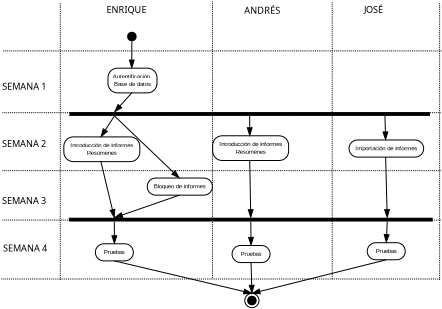 <?xml version="1.0" encoding="UTF-8"?>
<dia:diagram xmlns:dia="http://www.lysator.liu.se/~alla/dia/"><dia:layer name="Fondo" visible="true"><dia:object type="UML - State Term" version="0" id="O0"><dia:attribute name="obj_pos"><dia:point val="21.482,28.474"/></dia:attribute><dia:attribute name="obj_bb"><dia:rectangle val="21.482,28.474;22.982,29.974"/></dia:attribute><dia:attribute name="elem_corner"><dia:point val="21.482,28.474"/></dia:attribute><dia:attribute name="elem_width"><dia:real val="1.5"/></dia:attribute><dia:attribute name="elem_height"><dia:real val="1.5"/></dia:attribute><dia:attribute name="is_final"><dia:boolean val="true"/></dia:attribute></dia:object><dia:object type="UML - State Term" version="0" id="O1"><dia:attribute name="obj_pos"><dia:point val="9.103,0.95"/></dia:attribute><dia:attribute name="obj_bb"><dia:rectangle val="9.103,0.95;10.103,1.95"/></dia:attribute><dia:attribute name="elem_corner"><dia:point val="9.103,0.95"/></dia:attribute><dia:attribute name="elem_width"><dia:real val="1"/></dia:attribute><dia:attribute name="elem_height"><dia:real val="1"/></dia:attribute><dia:attribute name="is_final"><dia:boolean val="false"/></dia:attribute></dia:object><dia:object type="UML - Activity" version="0" id="O2"><dia:attribute name="obj_pos"><dia:point val="7.091,4.776"/></dia:attribute><dia:attribute name="obj_bb"><dia:rectangle val="7.091,4.776;12.091,7.376"/></dia:attribute><dia:attribute name="elem_corner"><dia:point val="7.091,4.776"/></dia:attribute><dia:attribute name="elem_width"><dia:real val="5"/></dia:attribute><dia:attribute name="elem_height"><dia:real val="2.6"/></dia:attribute><dia:attribute name="text"><dia:composite type="text"><dia:attribute name="string"><dia:string>#Autentificación
Base de datos#</dia:string></dia:attribute><dia:attribute name="font"><dia:font family="arial" style="0" name="Helvetica"/></dia:attribute><dia:attribute name="height"><dia:real val="0.8"/></dia:attribute><dia:attribute name="pos"><dia:point val="9.591,5.876"/></dia:attribute><dia:attribute name="color"><dia:color val="#000000"/></dia:attribute><dia:attribute name="alignment"><dia:enum val="1"/></dia:attribute></dia:composite></dia:attribute></dia:object><dia:object type="UML - Activity" version="0" id="O3"><dia:attribute name="obj_pos"><dia:point val="2.444,12.009"/></dia:attribute><dia:attribute name="obj_bb"><dia:rectangle val="2.444,12.009;10.244,14.609"/></dia:attribute><dia:attribute name="elem_corner"><dia:point val="2.444,12.009"/></dia:attribute><dia:attribute name="elem_width"><dia:real val="7.8"/></dia:attribute><dia:attribute name="elem_height"><dia:real val="2.6"/></dia:attribute><dia:attribute name="text"><dia:composite type="text"><dia:attribute name="string"><dia:string>#Introducción de informes
Resúmenes#</dia:string></dia:attribute><dia:attribute name="font"><dia:font family="arial" style="0" name="Helvetica"/></dia:attribute><dia:attribute name="height"><dia:real val="0.8"/></dia:attribute><dia:attribute name="pos"><dia:point val="6.344,13.109"/></dia:attribute><dia:attribute name="color"><dia:color val="#000000"/></dia:attribute><dia:attribute name="alignment"><dia:enum val="1"/></dia:attribute></dia:composite></dia:attribute></dia:object><dia:object type="UML - Activity" version="0" id="O4"><dia:attribute name="obj_pos"><dia:point val="18.104,11.893"/></dia:attribute><dia:attribute name="obj_bb"><dia:rectangle val="18.104,11.893;25.904,14.493"/></dia:attribute><dia:attribute name="elem_corner"><dia:point val="18.104,11.893"/></dia:attribute><dia:attribute name="elem_width"><dia:real val="7.8"/></dia:attribute><dia:attribute name="elem_height"><dia:real val="2.6"/></dia:attribute><dia:attribute name="text"><dia:composite type="text"><dia:attribute name="string"><dia:string>#Introducción de informes
Resúmenes#</dia:string></dia:attribute><dia:attribute name="font"><dia:font family="arial" style="0" name="Helvetica"/></dia:attribute><dia:attribute name="height"><dia:real val="0.8"/></dia:attribute><dia:attribute name="pos"><dia:point val="22.003,12.993"/></dia:attribute><dia:attribute name="color"><dia:color val="#000000"/></dia:attribute><dia:attribute name="alignment"><dia:enum val="1"/></dia:attribute></dia:composite></dia:attribute></dia:object><dia:object type="UML - Activity" version="0" id="O5"><dia:attribute name="obj_pos"><dia:point val="32.453,12.334"/></dia:attribute><dia:attribute name="obj_bb"><dia:rectangle val="32.453,12.334;40.154,14.134"/></dia:attribute><dia:attribute name="elem_corner"><dia:point val="32.453,12.334"/></dia:attribute><dia:attribute name="elem_width"><dia:real val="7.7"/></dia:attribute><dia:attribute name="elem_height"><dia:real val="1.8"/></dia:attribute><dia:attribute name="text"><dia:composite type="text"><dia:attribute name="string"><dia:string>#Importación de informes#</dia:string></dia:attribute><dia:attribute name="font"><dia:font family="arial" style="0" name="Helvetica"/></dia:attribute><dia:attribute name="height"><dia:real val="0.8"/></dia:attribute><dia:attribute name="pos"><dia:point val="36.303,13.434"/></dia:attribute><dia:attribute name="color"><dia:color val="#000000"/></dia:attribute><dia:attribute name="alignment"><dia:enum val="1"/></dia:attribute></dia:composite></dia:attribute></dia:object><dia:object type="UML - Activity" version="0" id="O6"><dia:attribute name="obj_pos"><dia:point val="11.221,16.337"/></dia:attribute><dia:attribute name="obj_bb"><dia:rectangle val="11.221,16.337;17.971,18.137"/></dia:attribute><dia:attribute name="elem_corner"><dia:point val="11.221,16.337"/></dia:attribute><dia:attribute name="elem_width"><dia:real val="6.75"/></dia:attribute><dia:attribute name="elem_height"><dia:real val="1.8"/></dia:attribute><dia:attribute name="text"><dia:composite type="text"><dia:attribute name="string"><dia:string>#Bloqueo de informes#</dia:string></dia:attribute><dia:attribute name="font"><dia:font family="arial" style="0" name="Helvetica"/></dia:attribute><dia:attribute name="height"><dia:real val="0.8"/></dia:attribute><dia:attribute name="pos"><dia:point val="14.596,17.437"/></dia:attribute><dia:attribute name="color"><dia:color val="#000000"/></dia:attribute><dia:attribute name="alignment"><dia:enum val="1"/></dia:attribute></dia:composite></dia:attribute></dia:object><dia:object type="UML - Fork" version="0" id="O7"><dia:attribute name="obj_pos"><dia:point val="3.026,9.4"/></dia:attribute><dia:attribute name="obj_bb"><dia:rectangle val="3.026,9.4;40.974,9.8"/></dia:attribute><dia:attribute name="elem_corner"><dia:point val="3.026,9.4"/></dia:attribute><dia:attribute name="elem_width"><dia:real val="37.947"/></dia:attribute><dia:attribute name="elem_height"><dia:real val="0.4"/></dia:attribute></dia:object><dia:object type="UML - Fork" version="0" id="O8"><dia:attribute name="obj_pos"><dia:point val="2.974,20.513"/></dia:attribute><dia:attribute name="obj_bb"><dia:rectangle val="2.974,20.513;41.257,20.913"/></dia:attribute><dia:attribute name="elem_corner"><dia:point val="2.974,20.513"/></dia:attribute><dia:attribute name="elem_width"><dia:real val="38.283"/></dia:attribute><dia:attribute name="elem_height"><dia:real val="0.4"/></dia:attribute></dia:object><dia:object type="UML - Activity" version="0" id="O9"><dia:attribute name="obj_pos"><dia:point val="5.762,23.256"/></dia:attribute><dia:attribute name="obj_bb"><dia:rectangle val="5.762,23.256;9.762,25.056"/></dia:attribute><dia:attribute name="elem_corner"><dia:point val="5.762,23.256"/></dia:attribute><dia:attribute name="elem_width"><dia:real val="4"/></dia:attribute><dia:attribute name="elem_height"><dia:real val="1.8"/></dia:attribute><dia:attribute name="text"><dia:composite type="text"><dia:attribute name="string"><dia:string>#Pruebas#</dia:string></dia:attribute><dia:attribute name="font"><dia:font family="arial" style="0" name="Helvetica"/></dia:attribute><dia:attribute name="height"><dia:real val="0.8"/></dia:attribute><dia:attribute name="pos"><dia:point val="7.762,24.356"/></dia:attribute><dia:attribute name="color"><dia:color val="#000000"/></dia:attribute><dia:attribute name="alignment"><dia:enum val="1"/></dia:attribute></dia:composite></dia:attribute></dia:object><dia:object type="UML - Activity" version="0" id="O10"><dia:attribute name="obj_pos"><dia:point val="20.145,23.432"/></dia:attribute><dia:attribute name="obj_bb"><dia:rectangle val="20.145,23.432;24.145,25.232"/></dia:attribute><dia:attribute name="elem_corner"><dia:point val="20.145,23.432"/></dia:attribute><dia:attribute name="elem_width"><dia:real val="4"/></dia:attribute><dia:attribute name="elem_height"><dia:real val="1.8"/></dia:attribute><dia:attribute name="text"><dia:composite type="text"><dia:attribute name="string"><dia:string>#Pruebas#</dia:string></dia:attribute><dia:attribute name="font"><dia:font family="arial" style="0" name="Helvetica"/></dia:attribute><dia:attribute name="height"><dia:real val="0.8"/></dia:attribute><dia:attribute name="pos"><dia:point val="22.145,24.532"/></dia:attribute><dia:attribute name="color"><dia:color val="#000000"/></dia:attribute><dia:attribute name="alignment"><dia:enum val="1"/></dia:attribute></dia:composite></dia:attribute></dia:object><dia:object type="UML - Activity" version="0" id="O11"><dia:attribute name="obj_pos"><dia:point val="34.368,23.138"/></dia:attribute><dia:attribute name="obj_bb"><dia:rectangle val="34.368,23.138;38.368,24.938"/></dia:attribute><dia:attribute name="elem_corner"><dia:point val="34.368,23.138"/></dia:attribute><dia:attribute name="elem_width"><dia:real val="4"/></dia:attribute><dia:attribute name="elem_height"><dia:real val="1.8"/></dia:attribute><dia:attribute name="text"><dia:composite type="text"><dia:attribute name="string"><dia:string>#Pruebas#</dia:string></dia:attribute><dia:attribute name="font"><dia:font family="arial" style="0" name="Helvetica"/></dia:attribute><dia:attribute name="height"><dia:real val="0.8"/></dia:attribute><dia:attribute name="pos"><dia:point val="36.368,24.238"/></dia:attribute><dia:attribute name="color"><dia:color val="#000000"/></dia:attribute><dia:attribute name="alignment"><dia:enum val="1"/></dia:attribute></dia:composite></dia:attribute></dia:object><dia:object type="UML - Message" version="0" id="O12"><dia:attribute name="obj_pos"><dia:point val="9.603,1.95"/></dia:attribute><dia:attribute name="obj_bb"><dia:rectangle val="9.191,1.9;9.991,4.828"/></dia:attribute><dia:attribute name="conn_endpoints"><dia:point val="9.603,1.95"/><dia:point val="9.591,4.776"/></dia:attribute><dia:attribute name="text"><dia:string>##</dia:string></dia:attribute><dia:attribute name="type"><dia:enum val="0"/></dia:attribute><dia:attribute name="text_pos"><dia:point val="9.597,3.363"/></dia:attribute><dia:connections><dia:connection handle="0" to="O1" connection="6"/><dia:connection handle="1" to="O2" connection="1"/></dia:connections></dia:object><dia:object type="UML - Message" version="0" id="O13"><dia:attribute name="obj_pos"><dia:point val="9.591,7.376"/></dia:attribute><dia:attribute name="obj_bb"><dia:rectangle val="7.439,7.306;9.662,9.705"/></dia:attribute><dia:attribute name="conn_endpoints"><dia:point val="9.591,7.376"/><dia:point val="7.77,9.4"/></dia:attribute><dia:attribute name="text"><dia:string>##</dia:string></dia:attribute><dia:attribute name="type"><dia:enum val="0"/></dia:attribute><dia:attribute name="text_pos"><dia:point val="8.681,8.388"/></dia:attribute><dia:connections><dia:connection handle="0" to="O2" connection="6"/><dia:connection handle="1" to="O7" connection="0"/></dia:connections></dia:object><dia:object type="UML - Message" version="0" id="O14"><dia:attribute name="obj_pos"><dia:point val="7.77,9.8"/></dia:attribute><dia:attribute name="obj_bb"><dia:rectangle val="5.981,9.731;7.839,12.268"/></dia:attribute><dia:attribute name="conn_endpoints"><dia:point val="7.77,9.8"/><dia:point val="6.344,12.009"/></dia:attribute><dia:attribute name="text"><dia:string>##</dia:string></dia:attribute><dia:attribute name="type"><dia:enum val="0"/></dia:attribute><dia:attribute name="text_pos"><dia:point val="7.057,10.904"/></dia:attribute><dia:connections><dia:connection handle="0" to="O7" connection="3"/><dia:connection handle="1" to="O3" connection="1"/></dia:connections></dia:object><dia:object type="UML - Message" version="0" id="O15"><dia:attribute name="obj_pos"><dia:point val="6.344,14.609"/></dia:attribute><dia:attribute name="obj_bb"><dia:rectangle val="6.284,14.549;8.16,20.655"/></dia:attribute><dia:attribute name="conn_endpoints"><dia:point val="6.344,14.609"/><dia:point val="7.759,20.513"/></dia:attribute><dia:attribute name="text"><dia:string>##</dia:string></dia:attribute><dia:attribute name="type"><dia:enum val="0"/></dia:attribute><dia:attribute name="text_pos"><dia:point val="7.052,17.561"/></dia:attribute><dia:connections><dia:connection handle="0" to="O3" connection="6"/><dia:connection handle="1" to="O8" connection="0"/></dia:connections></dia:object><dia:object type="UML - Message" version="0" id="O16"><dia:attribute name="obj_pos"><dia:point val="7.77,9.8"/></dia:attribute><dia:attribute name="obj_bb"><dia:rectangle val="7.699,9.729;14.909,16.66"/></dia:attribute><dia:attribute name="conn_endpoints"><dia:point val="7.77,9.8"/><dia:point val="14.596,16.337"/></dia:attribute><dia:attribute name="text"><dia:string>##</dia:string></dia:attribute><dia:attribute name="type"><dia:enum val="0"/></dia:attribute><dia:attribute name="text_pos"><dia:point val="11.195,10.602"/></dia:attribute><dia:connections><dia:connection handle="0" to="O7" connection="3"/><dia:connection handle="1" to="O6" connection="1"/></dia:connections></dia:object><dia:object type="UML - Message" version="0" id="O17"><dia:attribute name="obj_pos"><dia:point val="14.596,18.137"/></dia:attribute><dia:attribute name="obj_bb"><dia:rectangle val="7.58,18.073;14.66,20.907"/></dia:attribute><dia:attribute name="conn_endpoints"><dia:point val="14.596,18.137"/><dia:point val="7.759,20.513"/></dia:attribute><dia:attribute name="text"><dia:string>##</dia:string></dia:attribute><dia:attribute name="type"><dia:enum val="0"/></dia:attribute><dia:attribute name="text_pos"><dia:point val="11.178,19.325"/></dia:attribute><dia:connections><dia:connection handle="0" to="O6" connection="6"/><dia:connection handle="1" to="O8" connection="0"/></dia:connections></dia:object><dia:object type="UML - Message" version="0" id="O18"><dia:attribute name="obj_pos"><dia:point val="22,9.8"/></dia:attribute><dia:attribute name="obj_bb"><dia:rectangle val="21.603,9.75;22.404,11.943"/></dia:attribute><dia:attribute name="conn_endpoints"><dia:point val="22,9.8"/><dia:point val="22.003,11.893"/></dia:attribute><dia:attribute name="text"><dia:string>##</dia:string></dia:attribute><dia:attribute name="type"><dia:enum val="0"/></dia:attribute><dia:attribute name="text_pos"><dia:point val="22.002,10.846"/></dia:attribute><dia:connections><dia:connection handle="0" to="O7" connection="4"/><dia:connection handle="1" to="O4" connection="1"/></dia:connections></dia:object><dia:object type="UML - Message" version="0" id="O19"><dia:attribute name="obj_pos"><dia:point val="22.003,14.493"/></dia:attribute><dia:attribute name="obj_bb"><dia:rectangle val="21.714,14.442;22.516,20.571"/></dia:attribute><dia:attribute name="conn_endpoints"><dia:point val="22.003,14.493"/><dia:point val="22.115,20.513"/></dia:attribute><dia:attribute name="text"><dia:string>##</dia:string></dia:attribute><dia:attribute name="type"><dia:enum val="0"/></dia:attribute><dia:attribute name="text_pos"><dia:point val="22.059,17.503"/></dia:attribute><dia:connections><dia:connection handle="0" to="O4" connection="6"/><dia:connection handle="1" to="O8" connection="1"/></dia:connections></dia:object><dia:object type="UML - Message" version="0" id="O20"><dia:attribute name="obj_pos"><dia:point val="36.23,9.8"/></dia:attribute><dia:attribute name="obj_bb"><dia:rectangle val="35.902,9.749;36.705,12.395"/></dia:attribute><dia:attribute name="conn_endpoints"><dia:point val="36.23,9.8"/><dia:point val="36.303,12.334"/></dia:attribute><dia:attribute name="text"><dia:string>##</dia:string></dia:attribute><dia:attribute name="type"><dia:enum val="0"/></dia:attribute><dia:attribute name="text_pos"><dia:point val="36.267,11.067"/></dia:attribute><dia:connections><dia:connection handle="0" to="O7" connection="5"/><dia:connection handle="1" to="O5" connection="1"/></dia:connections></dia:object><dia:object type="UML - Message" version="0" id="O21"><dia:attribute name="obj_pos"><dia:point val="36.303,14.134"/></dia:attribute><dia:attribute name="obj_bb"><dia:rectangle val="36.07,14.082;36.873,20.574"/></dia:attribute><dia:attribute name="conn_endpoints"><dia:point val="36.303,14.134"/><dia:point val="36.472,20.513"/></dia:attribute><dia:attribute name="text"><dia:string>##</dia:string></dia:attribute><dia:attribute name="type"><dia:enum val="0"/></dia:attribute><dia:attribute name="text_pos"><dia:point val="36.388,17.323"/></dia:attribute><dia:connections><dia:connection handle="0" to="O5" connection="6"/><dia:connection handle="1" to="O8" connection="2"/></dia:connections></dia:object><dia:object type="UML - Message" version="0" id="O22"><dia:attribute name="obj_pos"><dia:point val="7.759,20.913"/></dia:attribute><dia:attribute name="obj_bb"><dia:rectangle val="7.362,20.863;8.162,23.306"/></dia:attribute><dia:attribute name="conn_endpoints"><dia:point val="7.759,20.913"/><dia:point val="7.762,23.256"/></dia:attribute><dia:attribute name="text"><dia:string>##</dia:string></dia:attribute><dia:attribute name="type"><dia:enum val="0"/></dia:attribute><dia:attribute name="text_pos"><dia:point val="7.761,22.085"/></dia:attribute><dia:connections><dia:connection handle="0" to="O8" connection="3"/><dia:connection handle="1" to="O9" connection="1"/></dia:connections></dia:object><dia:object type="UML - Message" version="0" id="O23"><dia:attribute name="obj_pos"><dia:point val="22.115,20.913"/></dia:attribute><dia:attribute name="obj_bb"><dia:rectangle val="21.744,20.863;22.545,23.487"/></dia:attribute><dia:attribute name="conn_endpoints"><dia:point val="22.115,20.913"/><dia:point val="22.145,23.432"/></dia:attribute><dia:attribute name="text"><dia:string>##</dia:string></dia:attribute><dia:attribute name="type"><dia:enum val="0"/></dia:attribute><dia:attribute name="text_pos"><dia:point val="22.13,22.173"/></dia:attribute><dia:connections><dia:connection handle="0" to="O8" connection="4"/><dia:connection handle="1" to="O10" connection="1"/></dia:connections></dia:object><dia:object type="UML - Message" version="0" id="O24"><dia:attribute name="obj_pos"><dia:point val="36.472,20.913"/></dia:attribute><dia:attribute name="obj_bb"><dia:rectangle val="35.966,20.861;36.77,23.207"/></dia:attribute><dia:attribute name="conn_endpoints"><dia:point val="36.472,20.913"/><dia:point val="36.368,23.138"/></dia:attribute><dia:attribute name="text"><dia:string>##</dia:string></dia:attribute><dia:attribute name="type"><dia:enum val="0"/></dia:attribute><dia:attribute name="text_pos"><dia:point val="36.42,22.026"/></dia:attribute><dia:connections><dia:connection handle="0" to="O8" connection="5"/><dia:connection handle="1" to="O11" connection="1"/></dia:connections></dia:object><dia:object type="UML - Message" version="0" id="O25"><dia:attribute name="obj_pos"><dia:point val="7.762,25.056"/></dia:attribute><dia:attribute name="obj_bb"><dia:rectangle val="7.702,24.996;22.373,28.874"/></dia:attribute><dia:attribute name="conn_endpoints"><dia:point val="7.762,25.056"/><dia:point val="22.232,28.474"/></dia:attribute><dia:attribute name="text"><dia:string>##</dia:string></dia:attribute><dia:attribute name="type"><dia:enum val="0"/></dia:attribute><dia:attribute name="text_pos"><dia:point val="14.997,26.765"/></dia:attribute><dia:connections><dia:connection handle="0" to="O9" connection="6"/><dia:connection handle="1" to="O0" connection="1"/></dia:connections></dia:object><dia:object type="UML - Message" version="0" id="O26"><dia:attribute name="obj_pos"><dia:point val="22.145,25.232"/></dia:attribute><dia:attribute name="obj_bb"><dia:rectangle val="21.831,25.181;22.634,28.534"/></dia:attribute><dia:attribute name="conn_endpoints"><dia:point val="22.145,25.232"/><dia:point val="22.232,28.474"/></dia:attribute><dia:attribute name="text"><dia:string>##</dia:string></dia:attribute><dia:attribute name="type"><dia:enum val="0"/></dia:attribute><dia:attribute name="text_pos"><dia:point val="22.189,26.853"/></dia:attribute><dia:connections><dia:connection handle="0" to="O10" connection="6"/><dia:connection handle="1" to="O0" connection="1"/></dia:connections></dia:object><dia:object type="UML - Message" version="0" id="O27"><dia:attribute name="obj_pos"><dia:point val="36.368,24.938"/></dia:attribute><dia:attribute name="obj_bb"><dia:rectangle val="22.087,24.878;36.429,28.874"/></dia:attribute><dia:attribute name="conn_endpoints"><dia:point val="36.368,24.938"/><dia:point val="22.232,28.474"/></dia:attribute><dia:attribute name="text"><dia:string>##</dia:string></dia:attribute><dia:attribute name="type"><dia:enum val="0"/></dia:attribute><dia:attribute name="text_pos"><dia:point val="29.3,26.706"/></dia:attribute><dia:connections><dia:connection handle="0" to="O11" connection="6"/><dia:connection handle="1" to="O0" connection="1"/></dia:connections></dia:object><dia:object type="Standard - Text" version="0" id="O28"><dia:attribute name="obj_pos"><dia:point val="-4.026,7.051"/></dia:attribute><dia:attribute name="obj_bb"><dia:rectangle val="-4.026,6.071;0.604,7.611"/></dia:attribute><dia:attribute name="text"><dia:composite type="text"><dia:attribute name="string"><dia:string>#SEMANA 1#</dia:string></dia:attribute><dia:attribute name="font"><dia:font family="sans" style="0" name="Courier"/></dia:attribute><dia:attribute name="height"><dia:real val="1.2"/></dia:attribute><dia:attribute name="pos"><dia:point val="-4.026,7.051"/></dia:attribute><dia:attribute name="color"><dia:color val="#000000"/></dia:attribute><dia:attribute name="alignment"><dia:enum val="0"/></dia:attribute></dia:composite></dia:attribute></dia:object><dia:object type="Standard - Line" version="0" id="O29"><dia:attribute name="obj_pos"><dia:point val="-3.926,2.96"/></dia:attribute><dia:attribute name="obj_bb"><dia:rectangle val="-3.976,2.91;42.224,3.01"/></dia:attribute><dia:attribute name="conn_endpoints"><dia:point val="-3.926,2.96"/><dia:point val="42.173,2.96"/></dia:attribute><dia:attribute name="numcp"><dia:int val="1"/></dia:attribute><dia:attribute name="line_style"><dia:enum val="4"/></dia:attribute></dia:object><dia:object type="Standard - Line" version="0" id="O30"><dia:attribute name="obj_pos"><dia:point val="-4.016,9.46"/></dia:attribute><dia:attribute name="obj_bb"><dia:rectangle val="-4.066,9.41;42.133,9.51"/></dia:attribute><dia:attribute name="conn_endpoints"><dia:point val="-4.016,9.46"/><dia:point val="42.084,9.46"/></dia:attribute><dia:attribute name="numcp"><dia:int val="1"/></dia:attribute><dia:attribute name="line_style"><dia:enum val="4"/></dia:attribute></dia:object><dia:object type="Standard - Line" version="0" id="O31"><dia:attribute name="obj_pos"><dia:point val="-4.016,15.56"/></dia:attribute><dia:attribute name="obj_bb"><dia:rectangle val="-4.066,15.51;42.133,15.61"/></dia:attribute><dia:attribute name="conn_endpoints"><dia:point val="-4.016,15.56"/><dia:point val="42.084,15.56"/></dia:attribute><dia:attribute name="numcp"><dia:int val="1"/></dia:attribute><dia:attribute name="line_style"><dia:enum val="4"/></dia:attribute></dia:object><dia:object type="Standard - Line" version="0" id="O32"><dia:attribute name="obj_pos"><dia:point val="-4.016,20.76"/></dia:attribute><dia:attribute name="obj_bb"><dia:rectangle val="-4.066,20.71;42.133,20.81"/></dia:attribute><dia:attribute name="conn_endpoints"><dia:point val="-4.016,20.76"/><dia:point val="42.084,20.76"/></dia:attribute><dia:attribute name="numcp"><dia:int val="1"/></dia:attribute><dia:attribute name="line_style"><dia:enum val="4"/></dia:attribute></dia:object><dia:object type="Standard - Line" version="0" id="O33"><dia:attribute name="obj_pos"><dia:point val="-4.116,26.96"/></dia:attribute><dia:attribute name="obj_bb"><dia:rectangle val="-4.166,26.91;42.033,27.01"/></dia:attribute><dia:attribute name="conn_endpoints"><dia:point val="-4.116,26.96"/><dia:point val="41.983,26.96"/></dia:attribute><dia:attribute name="numcp"><dia:int val="1"/></dia:attribute><dia:attribute name="line_style"><dia:enum val="4"/></dia:attribute></dia:object><dia:object type="Standard - Line" version="0" id="O34"><dia:attribute name="obj_pos"><dia:point val="2.074,-2.04"/></dia:attribute><dia:attribute name="obj_bb"><dia:rectangle val="2.024,-2.09;2.124,27.11"/></dia:attribute><dia:attribute name="conn_endpoints"><dia:point val="2.074,-2.04"/><dia:point val="2.074,27.06"/></dia:attribute><dia:attribute name="numcp"><dia:int val="1"/></dia:attribute><dia:attribute name="line_style"><dia:enum val="4"/></dia:attribute></dia:object><dia:object type="Standard - Line" version="0" id="O35"><dia:attribute name="obj_pos"><dia:point val="18.084,-2.24"/></dia:attribute><dia:attribute name="obj_bb"><dia:rectangle val="18.034,-2.29;18.134,26.91"/></dia:attribute><dia:attribute name="conn_endpoints"><dia:point val="18.084,-2.24"/><dia:point val="18.084,26.86"/></dia:attribute><dia:attribute name="numcp"><dia:int val="1"/></dia:attribute><dia:attribute name="line_style"><dia:enum val="4"/></dia:attribute></dia:object><dia:object type="Standard - Line" version="0" id="O36"><dia:attribute name="obj_pos"><dia:point val="30.683,-2.14"/></dia:attribute><dia:attribute name="obj_bb"><dia:rectangle val="30.634,-2.19;30.733,27.01"/></dia:attribute><dia:attribute name="conn_endpoints"><dia:point val="30.683,-2.14"/><dia:point val="30.683,26.96"/></dia:attribute><dia:attribute name="numcp"><dia:int val="1"/></dia:attribute><dia:attribute name="line_style"><dia:enum val="4"/></dia:attribute></dia:object><dia:object type="Standard - Line" version="0" id="O37"><dia:attribute name="obj_pos"><dia:point val="41.983,-2.04"/></dia:attribute><dia:attribute name="obj_bb"><dia:rectangle val="41.934,-2.09;42.033,27.11"/></dia:attribute><dia:attribute name="conn_endpoints"><dia:point val="41.983,-2.04"/><dia:point val="41.983,27.06"/></dia:attribute><dia:attribute name="numcp"><dia:int val="1"/></dia:attribute><dia:attribute name="line_style"><dia:enum val="4"/></dia:attribute></dia:object><dia:object type="Standard - Text" version="0" id="O38"><dia:attribute name="obj_pos"><dia:point val="-4.066,13.06"/></dia:attribute><dia:attribute name="obj_bb"><dia:rectangle val="-4.066,12.08;0.564,13.62"/></dia:attribute><dia:attribute name="text"><dia:composite type="text"><dia:attribute name="string"><dia:string>#SEMANA 2#</dia:string></dia:attribute><dia:attribute name="font"><dia:font family="sans" style="0" name="Courier"/></dia:attribute><dia:attribute name="height"><dia:real val="1.2"/></dia:attribute><dia:attribute name="pos"><dia:point val="-4.066,13.06"/></dia:attribute><dia:attribute name="color"><dia:color val="#000000"/></dia:attribute><dia:attribute name="alignment"><dia:enum val="0"/></dia:attribute></dia:composite></dia:attribute></dia:object><dia:object type="Standard - Text" version="0" id="O39"><dia:attribute name="obj_pos"><dia:point val="-4.066,19.06"/></dia:attribute><dia:attribute name="obj_bb"><dia:rectangle val="-4.066,18.08;0.564,19.62"/></dia:attribute><dia:attribute name="text"><dia:composite type="text"><dia:attribute name="string"><dia:string>#SEMANA 3#</dia:string></dia:attribute><dia:attribute name="font"><dia:font family="sans" style="0" name="Courier"/></dia:attribute><dia:attribute name="height"><dia:real val="1.2"/></dia:attribute><dia:attribute name="pos"><dia:point val="-4.066,19.06"/></dia:attribute><dia:attribute name="color"><dia:color val="#000000"/></dia:attribute><dia:attribute name="alignment"><dia:enum val="0"/></dia:attribute></dia:composite></dia:attribute></dia:object><dia:object type="Standard - Text" version="0" id="O40"><dia:attribute name="obj_pos"><dia:point val="-3.966,24.06"/></dia:attribute><dia:attribute name="obj_bb"><dia:rectangle val="-3.966,23.08;0.664,24.62"/></dia:attribute><dia:attribute name="text"><dia:composite type="text"><dia:attribute name="string"><dia:string>#SEMANA 4#</dia:string></dia:attribute><dia:attribute name="font"><dia:font family="sans" style="0" name="Courier"/></dia:attribute><dia:attribute name="height"><dia:real val="1.2"/></dia:attribute><dia:attribute name="pos"><dia:point val="-3.966,24.06"/></dia:attribute><dia:attribute name="color"><dia:color val="#000000"/></dia:attribute><dia:attribute name="alignment"><dia:enum val="0"/></dia:attribute></dia:composite></dia:attribute></dia:object><dia:object type="Standard - Text" version="0" id="O41"><dia:attribute name="obj_pos"><dia:point val="6.934,-1.04"/></dia:attribute><dia:attribute name="obj_bb"><dia:rectangle val="6.934,-2.02;11.114,-0.48"/></dia:attribute><dia:attribute name="text"><dia:composite type="text"><dia:attribute name="string"><dia:string>#ENRIQUE#</dia:string></dia:attribute><dia:attribute name="font"><dia:font family="sans" style="0" name="Courier"/></dia:attribute><dia:attribute name="height"><dia:real val="1.2"/></dia:attribute><dia:attribute name="pos"><dia:point val="6.934,-1.04"/></dia:attribute><dia:attribute name="color"><dia:color val="#000000"/></dia:attribute><dia:attribute name="alignment"><dia:enum val="0"/></dia:attribute></dia:composite></dia:attribute></dia:object><dia:object type="Standard - Text" version="0" id="O42"><dia:attribute name="obj_pos"><dia:point val="21.433,-0.94"/></dia:attribute><dia:attribute name="obj_bb"><dia:rectangle val="21.433,-1.92;25.213,-0.38"/></dia:attribute><dia:attribute name="text"><dia:composite type="text"><dia:attribute name="string"><dia:string>#ANDRÉS#</dia:string></dia:attribute><dia:attribute name="font"><dia:font family="sans" style="0" name="Courier"/></dia:attribute><dia:attribute name="height"><dia:real val="1.2"/></dia:attribute><dia:attribute name="pos"><dia:point val="21.433,-0.94"/></dia:attribute><dia:attribute name="color"><dia:color val="#000000"/></dia:attribute><dia:attribute name="alignment"><dia:enum val="0"/></dia:attribute></dia:composite></dia:attribute></dia:object><dia:object type="Standard - Text" version="0" id="O43"><dia:attribute name="obj_pos"><dia:point val="34.033,-1.04"/></dia:attribute><dia:attribute name="obj_bb"><dia:rectangle val="34.033,-2.02;36.313,-0.48"/></dia:attribute><dia:attribute name="text"><dia:composite type="text"><dia:attribute name="string"><dia:string>#JOSÉ#</dia:string></dia:attribute><dia:attribute name="font"><dia:font family="sans" style="0" name="Courier"/></dia:attribute><dia:attribute name="height"><dia:real val="1.2"/></dia:attribute><dia:attribute name="pos"><dia:point val="34.033,-1.04"/></dia:attribute><dia:attribute name="color"><dia:color val="#000000"/></dia:attribute><dia:attribute name="alignment"><dia:enum val="0"/></dia:attribute></dia:composite></dia:attribute></dia:object></dia:layer></dia:diagram>
